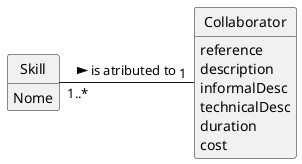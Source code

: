 @startuml
skinparam monochrome true
skinparam packageStyle rectangle
skinparam shadowing false

'left to right direction

skinparam classAttributeIconSize 0

hide circle
hide methods



class Collaborator {
    reference
    description
    informalDesc
    technicalDesc
    duration
    cost
}

class Skill {
    Nome
}


Skill "1..*" - "1" Collaborator: is atributed to >
@enduml